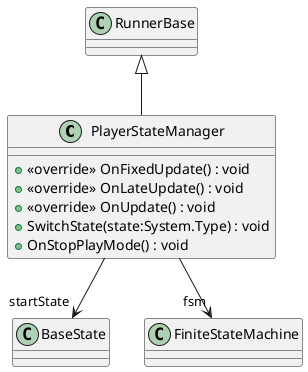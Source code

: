 @startuml
class PlayerStateManager {
    + <<override>> OnFixedUpdate() : void
    + <<override>> OnLateUpdate() : void
    + <<override>> OnUpdate() : void
    + SwitchState(state:System.Type) : void
    + OnStopPlayMode() : void
}
RunnerBase <|-- PlayerStateManager
PlayerStateManager --> "startState" BaseState
PlayerStateManager --> "fsm" FiniteStateMachine
@enduml
